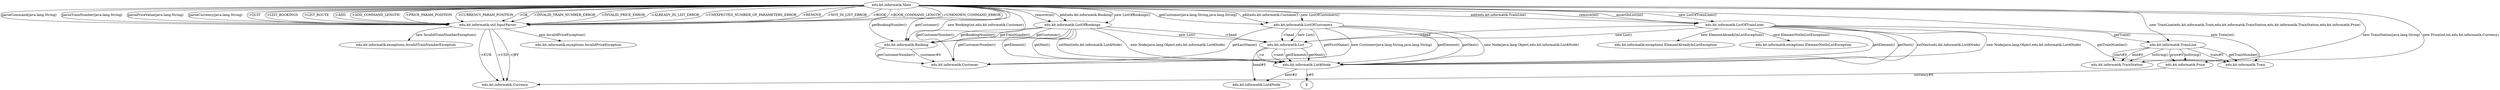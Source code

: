 digraph G {
  1 [ label="edu.kit.informatik.exceptions.ElementAlreadyInListException" ];
  2 [ label="edu.kit.informatik.exceptions.ElementNotInListException" ];
  3 [ label="edu.kit.informatik.exceptions.InvalidPriceException" ];
  4 [ label="edu.kit.informatik.exceptions.InvalidTrainNumberException" ];
  5 [ label="edu.kit.informatik.util.InputParser" ];
  6 [ label="edu.kit.informatik.Currency" ];
  7 [ label="edu.kit.informatik.Booking" ];
  8 [ label="edu.kit.informatik.Customer" ];
  9 [ label="E" ];
  10 [ label="edu.kit.informatik.List$Node" ];
  11 [ label="edu.kit.informatik.List$Node" ];
  12 [ label="edu.kit.informatik.List" ];
  13 [ label="edu.kit.informatik.ListOfBookings" ];
  14 [ label="edu.kit.informatik.ListOfCustomers" ];
  15 [ label="edu.kit.informatik.ListOfTrainLines" ];
  16 [ label="edu.kit.informatik.Train" ];
  17 [ label="edu.kit.informatik.TrainLine" ];
  18 [ label="edu.kit.informatik.Main" ];
  19 [ label="edu.kit.informatik.TrainStation" ];
  20 [ label="edu.kit.informatik.Price" ];
  5 -> 4 [ label="new InvalidTrainNumberException()" ];
  5 -> 3 [ label="new InvalidPriceException()" ];
  5 -> 6 [ label="->EUR" ];
  5 -> 6 [ label="->USD" ];
  5 -> 6 [ label="->JPY" ];
  7 -> 8 [ label="customer#0" ];
  7 -> 8 [ label="getCustomerNumber()" ];
  10 -> 9 [ label="e#0" ];
  10 -> 11 [ label="next#0" ];
  12 -> 11 [ label="head#0" ];
  12 -> 10 [ label="getElement()" ];
  12 -> 10 [ label="getNext()" ];
  12 -> 10 [ label="->e" ];
  12 -> 10 [ label="->next" ];
  13 -> 12 [ label="new List()" ];
  13 -> 8 [ label="getCustomerNumber()" ];
  13 -> 7 [ label="getCustomer()" ];
  13 -> 10 [ label="getElement()" ];
  13 -> 7 [ label="getBookingNumber()" ];
  13 -> 10 [ label="getNext()" ];
  13 -> 10 [ label="setNext(edu.kit.informatik.List$Node)" ];
  13 -> 7 [ label="getTrainNumber()" ];
  13 -> 10 [ label="new Node(java.lang.Object,edu.kit.informatik.List$Node)" ];
  13 -> 12 [ label="->head" ];
  14 -> 12 [ label="new List()" ];
  14 -> 8 [ label="getLastName()" ];
  14 -> 10 [ label="getElement()" ];
  14 -> 8 [ label="getFirstName()" ];
  14 -> 10 [ label="getNext()" ];
  14 -> 10 [ label="new Node(java.lang.Object,edu.kit.informatik.List$Node)" ];
  14 -> 8 [ label="new Customer(java.lang.String,java.lang.String)" ];
  14 -> 12 [ label="->head" ];
  15 -> 12 [ label="new List()" ];
  15 -> 16 [ label="getTrainNumber()" ];
  15 -> 17 [ label="getTrain()" ];
  15 -> 10 [ label="getElement()" ];
  15 -> 10 [ label="getNext()" ];
  15 -> 10 [ label="setNext(edu.kit.informatik.List$Node)" ];
  15 -> 10 [ label="new Node(java.lang.Object,edu.kit.informatik.List$Node)" ];
  15 -> 2 [ label="new ElementNotInListException()" ];
  15 -> 1 [ label="new ElementAlreadyInListException()" ];
  15 -> 12 [ label="->head" ];
  18 -> 5 [ label="parseCommand(java.lang.String)" ];
  18 -> 5 [ label="parseTrainNumber(java.lang.String)" ];
  18 -> 5 [ label="parsePriceValue(java.lang.String)" ];
  18 -> 5 [ label="parseCurrency(java.lang.String)" ];
  18 -> 15 [ label="add(edu.kit.informatik.TrainLine)" ];
  18 -> 15 [ label="remove(int)" ];
  18 -> 13 [ label="remove(int)" ];
  18 -> 15 [ label="assertInList(int)" ];
  18 -> 14 [ label="getCustomer(java.lang.String,java.lang.String)" ];
  18 -> 14 [ label="add(edu.kit.informatik.Customer)" ];
  18 -> 13 [ label="add(edu.kit.informatik.Booking)" ];
  18 -> 7 [ label="getBookingNumber()" ];
  18 -> 8 [ label="getCustomerNumber()" ];
  18 -> 7 [ label="getCustomer()" ];
  18 -> 15 [ label="new ListOfTrainLines()" ];
  18 -> 13 [ label="new ListOfBookings()" ];
  18 -> 14 [ label="new ListOfCustomers()" ];
  18 -> 19 [ label="new TrainStation(java.lang.String)" ];
  18 -> 20 [ label="new Price(int,int,edu.kit.informatik.Currency)" ];
  18 -> 17 [ label="new TrainLine(edu.kit.informatik.Train,edu.kit.informatik.TrainStation,edu.kit.informatik.TrainStation,edu.kit.informatik.Price)" ];
  18 -> 16 [ label="new Train(int)" ];
  18 -> 7 [ label="new Booking(int,edu.kit.informatik.Customer)" ];
  18 -> 5 [ label="->QUIT" ];
  18 -> 5 [ label="->LIST_BOOKINGS" ];
  18 -> 5 [ label="->LIST_ROUTE" ];
  18 -> 5 [ label="->ADD" ];
  18 -> 5 [ label="->ADD_COMMAND_LENGTH" ];
  18 -> 5 [ label="->PRICE_PARAM_POSITION" ];
  18 -> 5 [ label="->CURRENCY_PARAM_POSITION" ];
  18 -> 5 [ label="->OK" ];
  18 -> 5 [ label="->INVALID_TRAIN_NUMBER_ERROR" ];
  18 -> 5 [ label="->INVALID_PRICE_ERROR" ];
  18 -> 5 [ label="->ALREADY_IN_LIST_ERROR" ];
  18 -> 5 [ label="->UNEXPECTED_NUMBER_OF_PARAMETERS_ERROR" ];
  18 -> 5 [ label="->REMOVE" ];
  18 -> 5 [ label="->NOT_IN_LIST_ERROR" ];
  18 -> 5 [ label="->BOOK" ];
  18 -> 5 [ label="->BOOK_COMMAND_LENGTH" ];
  18 -> 5 [ label="->UNKNOWN_COMMAND_ERROR" ];
  20 -> 6 [ label="currency#0" ];
  17 -> 16 [ label="train#0" ];
  17 -> 19 [ label="start#0" ];
  17 -> 19 [ label="end#0" ];
  17 -> 20 [ label="price#0" ];
  17 -> 16 [ label="getTrainNumber()" ];
  17 -> 19 [ label="toString()" ];
  17 -> 20 [ label="toString()" ];
}
